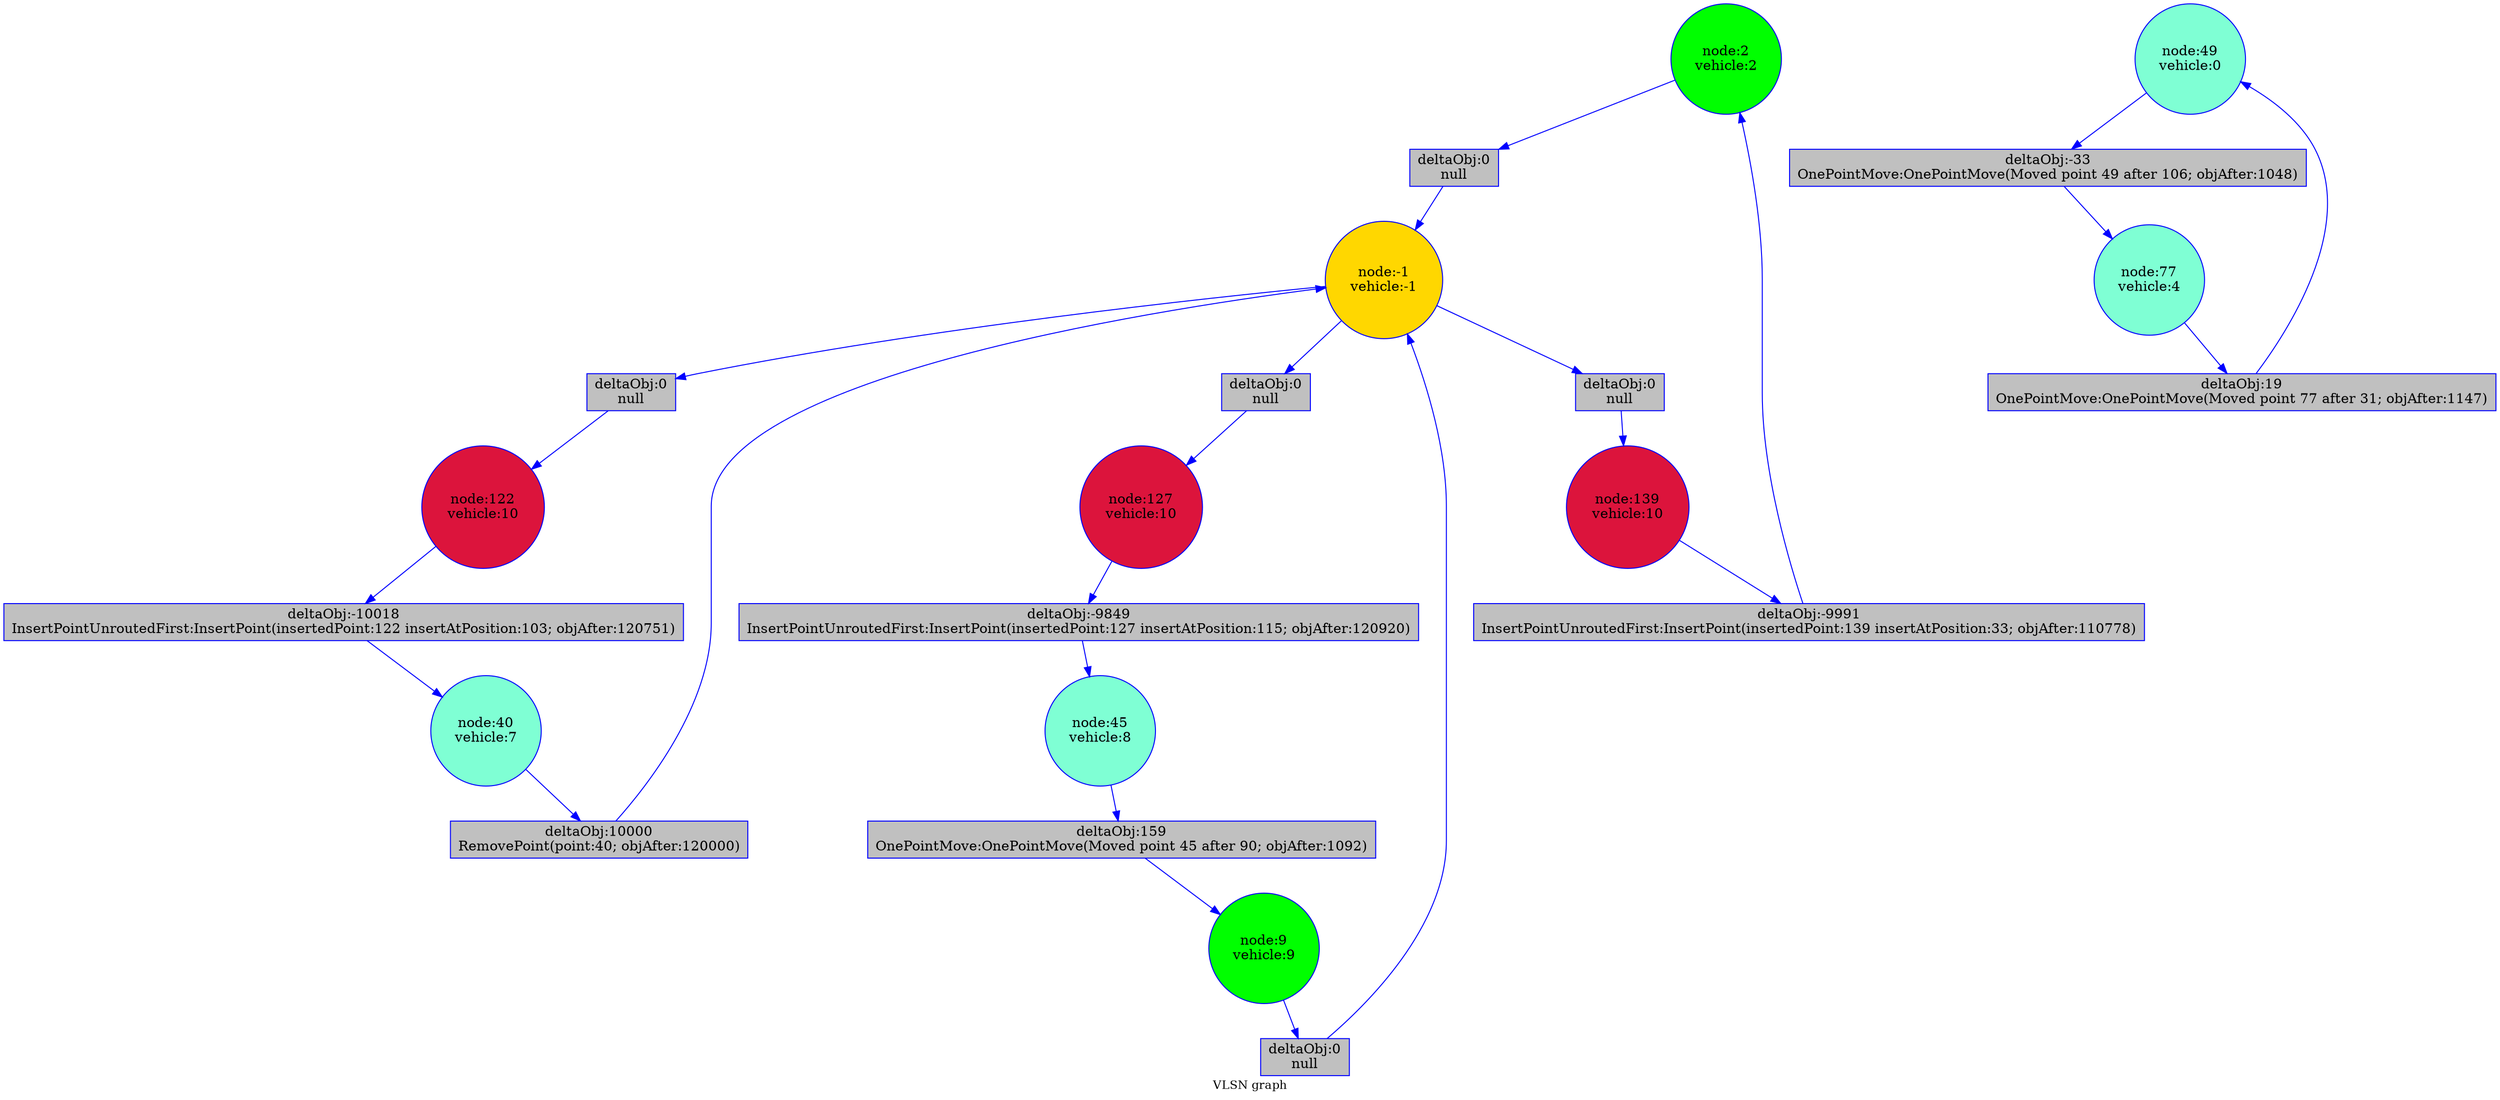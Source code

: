 ##Command to produce the output: "neato -Tpng thisfile > thisfile.png"
digraph VLSNGraph {
	"2" [shape=circle,style=filled,fillcolor=green,color= blue, label = "node:2\nvehicle:2"] ;
	"9" [shape=circle,style=filled,fillcolor=green,color= blue, label = "node:9\nvehicle:9"] ;
	"10" [shape=circle,style=filled,fillcolor=gold,color= blue, label = "node:-1\nvehicle:-1"] ;
	"19" [shape=circle,style=filled,fillcolor=aquamarine,color= blue, label = "node:49\nvehicle:0"] ;
	"57" [shape=circle,style=filled,fillcolor=aquamarine,color= blue, label = "node:77\nvehicle:4"] ;
	"106" [shape=circle,style=filled,fillcolor=aquamarine,color= blue, label = "node:40\nvehicle:7"] ;
	"117" [shape=circle,style=filled,fillcolor=aquamarine,color= blue, label = "node:45\nvehicle:8"] ;
	"135" [shape=circle,style=filled,fillcolor=crimson,color= blue, label = "node:122\nvehicle:10"] ;
	"136" [shape=circle,style=filled,fillcolor=crimson,color= blue, label = "node:127\nvehicle:10"] ;
	"140" [shape=circle,style=filled,fillcolor=crimson,color= blue, label = "node:139\nvehicle:10"] ;
	"Edge110" [shape=rectangle,style=filled,fillcolor=gray, label="deltaObj:-9991\nInsertPointUnroutedFirst:InsertPoint(insertedPoint:139 insertAtPosition:33; objAfter:110778)" color=blue] ; 140 -> "Edge110"[color=blue];"Edge110" -> 2[color=blue];
	"Edge149" [shape=rectangle,style=filled,fillcolor=gray, label="deltaObj:-10018\nInsertPointUnroutedFirst:InsertPoint(insertedPoint:122 insertAtPosition:103; objAfter:120751)" color=blue] ; 135 -> "Edge149"[color=blue];"Edge149" -> 106[color=blue];
	"Edge183" [shape=rectangle,style=filled,fillcolor=gray, label="deltaObj:-9849\nInsertPointUnroutedFirst:InsertPoint(insertedPoint:127 insertAtPosition:115; objAfter:120920)" color=blue] ; 136 -> "Edge183"[color=blue];"Edge183" -> 117[color=blue];
	"Edge594" [shape=rectangle,style=filled,fillcolor=gray, label="deltaObj:19\nOnePointMove:OnePointMove(Moved point 77 after 31; objAfter:1147)" color=blue] ; 57 -> "Edge594"[color=blue];"Edge594" -> 19[color=blue];
	"Edge676" [shape=rectangle,style=filled,fillcolor=gray, label="deltaObj:159\nOnePointMove:OnePointMove(Moved point 45 after 90; objAfter:1092)" color=blue] ; 117 -> "Edge676"[color=blue];"Edge676" -> 9[color=blue];
	"Edge1157" [shape=rectangle,style=filled,fillcolor=gray, label="deltaObj:-33\nOnePointMove:OnePointMove(Moved point 49 after 106; objAfter:1048)" color=blue] ; 19 -> "Edge1157"[color=blue];"Edge1157" -> 57[color=blue];
	"Edge1273" [shape=rectangle,style=filled,fillcolor=gray, label="deltaObj:10000\nRemovePoint(point:40; objAfter:120000)" color=blue] ; 106 -> "Edge1273"[color=blue];"Edge1273" -> 10[color=blue];
	"Edge1299" [shape=rectangle,style=filled,fillcolor=gray, label="deltaObj:0\nnull" color=blue] ; 2 -> "Edge1299"[color=blue];"Edge1299" -> 10[color=blue];
	"Edge1306" [shape=rectangle,style=filled,fillcolor=gray, label="deltaObj:0\nnull" color=blue] ; 9 -> "Edge1306"[color=blue];"Edge1306" -> 10[color=blue];
	"Edge1312" [shape=rectangle,style=filled,fillcolor=gray, label="deltaObj:0\nnull" color=blue] ; 10 -> "Edge1312"[color=blue];"Edge1312" -> 135[color=blue];
	"Edge1313" [shape=rectangle,style=filled,fillcolor=gray, label="deltaObj:0\nnull" color=blue] ; 10 -> "Edge1313"[color=blue];"Edge1313" -> 136[color=blue];
	"Edge1317" [shape=rectangle,style=filled,fillcolor=gray, label="deltaObj:0\nnull" color=blue] ; 10 -> "Edge1317"[color=blue];"Edge1317" -> 140[color=blue];
	overlap=false
	label="VLSN graph";
	fontsize=12;
}